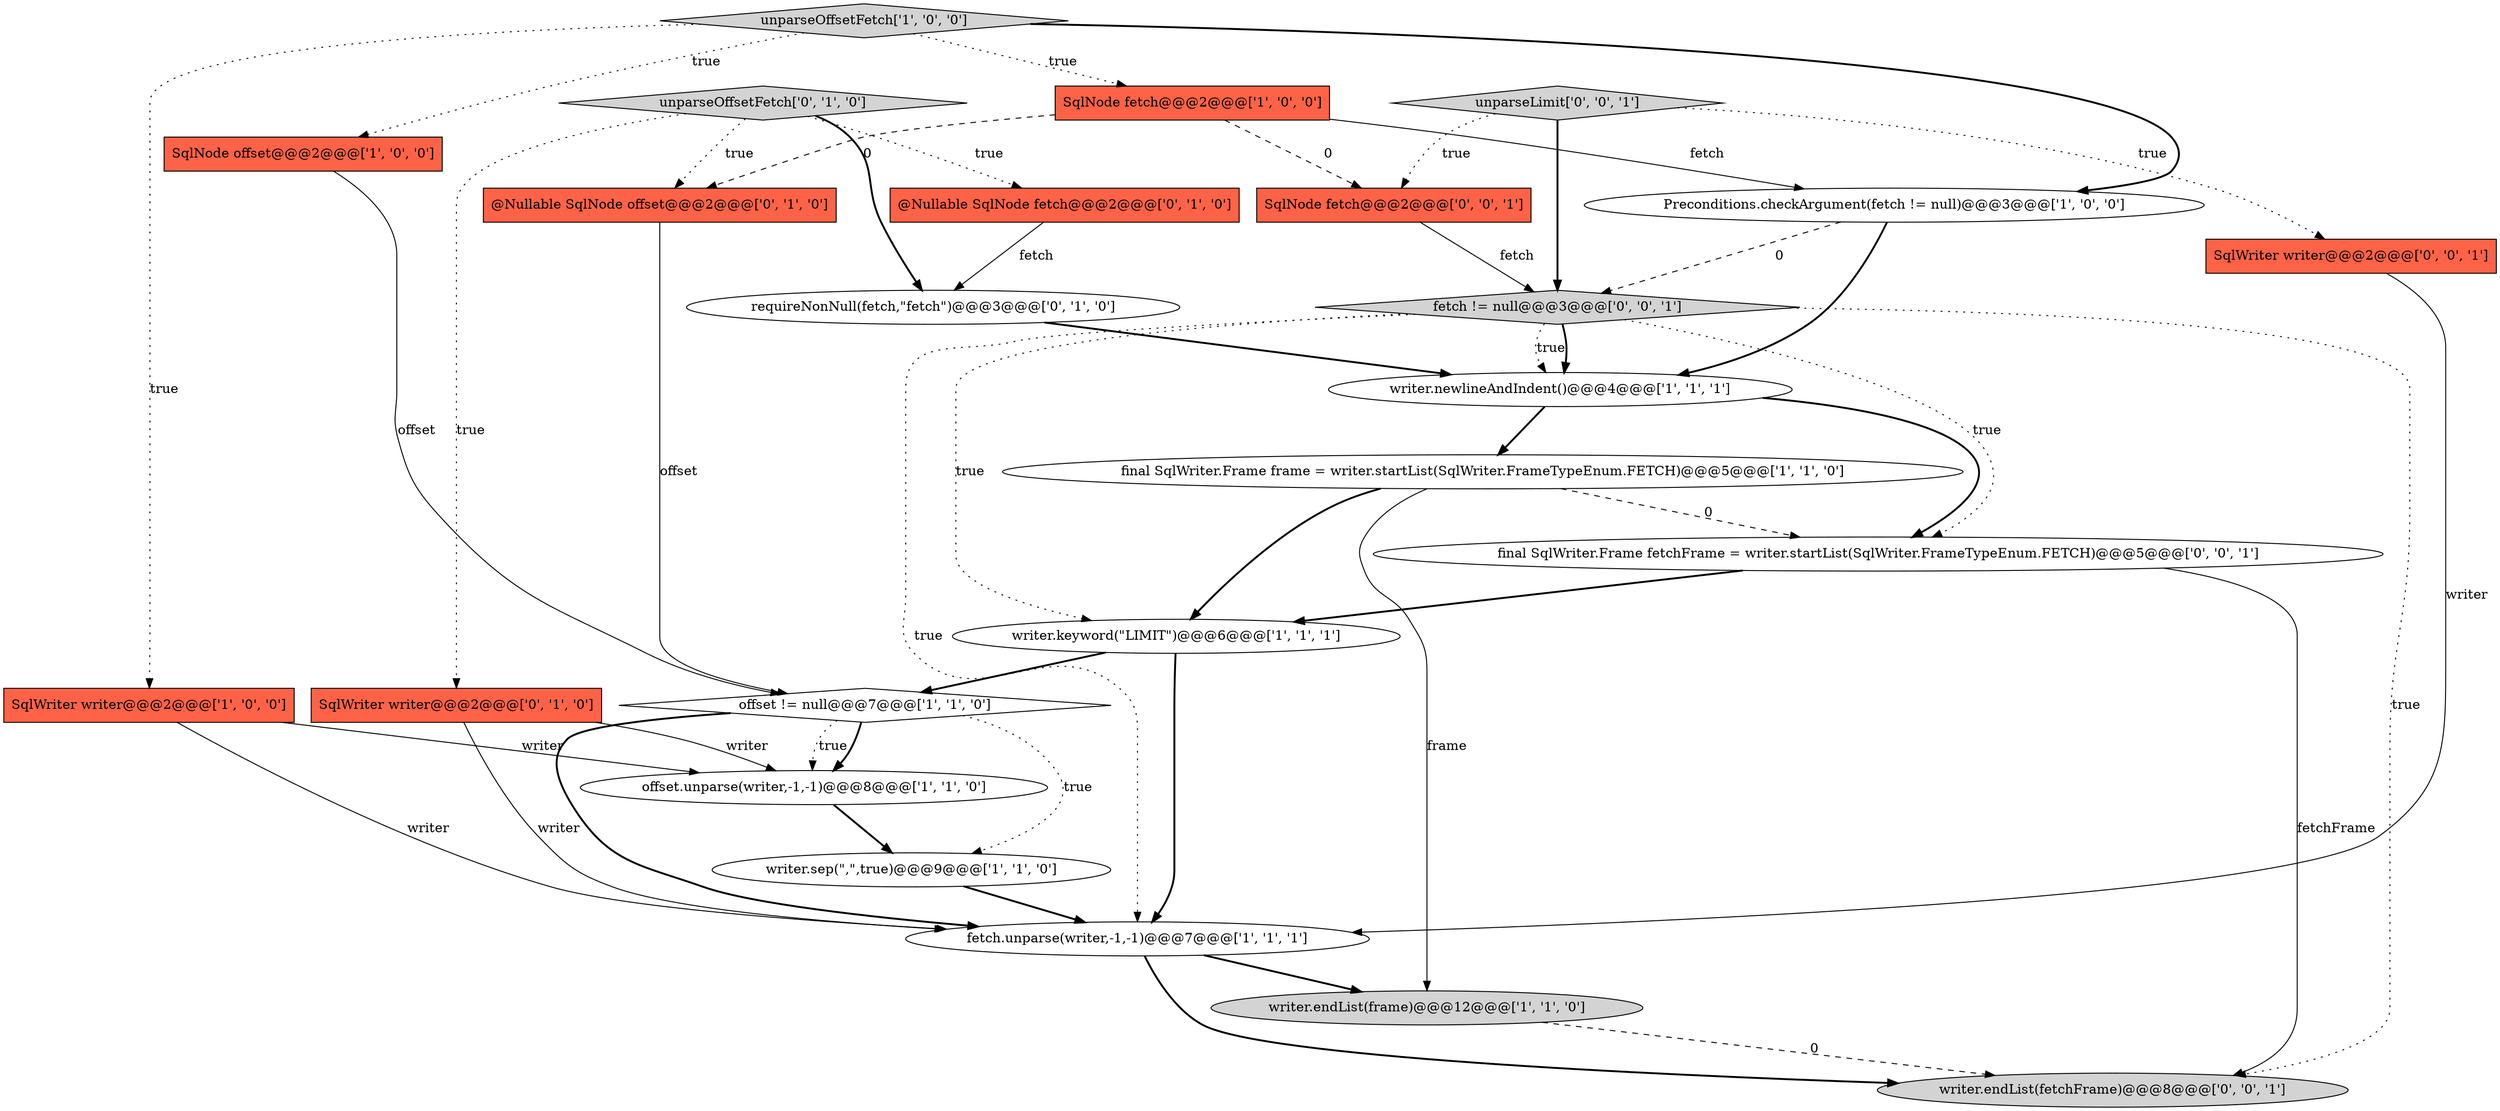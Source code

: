 digraph {
13 [style = filled, label = "@Nullable SqlNode fetch@@@2@@@['0', '1', '0']", fillcolor = tomato, shape = box image = "AAA0AAABBB2BBB"];
14 [style = filled, label = "SqlWriter writer@@@2@@@['0', '1', '0']", fillcolor = tomato, shape = box image = "AAA0AAABBB2BBB"];
10 [style = filled, label = "writer.keyword(\"LIMIT\")@@@6@@@['1', '1', '1']", fillcolor = white, shape = ellipse image = "AAA0AAABBB1BBB"];
1 [style = filled, label = "offset != null@@@7@@@['1', '1', '0']", fillcolor = white, shape = diamond image = "AAA0AAABBB1BBB"];
22 [style = filled, label = "SqlNode fetch@@@2@@@['0', '0', '1']", fillcolor = tomato, shape = box image = "AAA0AAABBB3BBB"];
17 [style = filled, label = "requireNonNull(fetch,\"fetch\")@@@3@@@['0', '1', '0']", fillcolor = white, shape = ellipse image = "AAA0AAABBB2BBB"];
3 [style = filled, label = "SqlWriter writer@@@2@@@['1', '0', '0']", fillcolor = tomato, shape = box image = "AAA0AAABBB1BBB"];
5 [style = filled, label = "final SqlWriter.Frame frame = writer.startList(SqlWriter.FrameTypeEnum.FETCH)@@@5@@@['1', '1', '0']", fillcolor = white, shape = ellipse image = "AAA0AAABBB1BBB"];
19 [style = filled, label = "fetch != null@@@3@@@['0', '0', '1']", fillcolor = lightgray, shape = diamond image = "AAA0AAABBB3BBB"];
20 [style = filled, label = "writer.endList(fetchFrame)@@@8@@@['0', '0', '1']", fillcolor = lightgray, shape = ellipse image = "AAA0AAABBB3BBB"];
18 [style = filled, label = "SqlWriter writer@@@2@@@['0', '0', '1']", fillcolor = tomato, shape = box image = "AAA0AAABBB3BBB"];
0 [style = filled, label = "SqlNode offset@@@2@@@['1', '0', '0']", fillcolor = tomato, shape = box image = "AAA0AAABBB1BBB"];
6 [style = filled, label = "SqlNode fetch@@@2@@@['1', '0', '0']", fillcolor = tomato, shape = box image = "AAA1AAABBB1BBB"];
4 [style = filled, label = "writer.endList(frame)@@@12@@@['1', '1', '0']", fillcolor = lightgray, shape = ellipse image = "AAA0AAABBB1BBB"];
23 [style = filled, label = "final SqlWriter.Frame fetchFrame = writer.startList(SqlWriter.FrameTypeEnum.FETCH)@@@5@@@['0', '0', '1']", fillcolor = white, shape = ellipse image = "AAA0AAABBB3BBB"];
8 [style = filled, label = "fetch.unparse(writer,-1,-1)@@@7@@@['1', '1', '1']", fillcolor = white, shape = ellipse image = "AAA0AAABBB1BBB"];
2 [style = filled, label = "writer.newlineAndIndent()@@@4@@@['1', '1', '1']", fillcolor = white, shape = ellipse image = "AAA0AAABBB1BBB"];
16 [style = filled, label = "@Nullable SqlNode offset@@@2@@@['0', '1', '0']", fillcolor = tomato, shape = box image = "AAA1AAABBB2BBB"];
12 [style = filled, label = "offset.unparse(writer,-1,-1)@@@8@@@['1', '1', '0']", fillcolor = white, shape = ellipse image = "AAA0AAABBB1BBB"];
15 [style = filled, label = "unparseOffsetFetch['0', '1', '0']", fillcolor = lightgray, shape = diamond image = "AAA0AAABBB2BBB"];
11 [style = filled, label = "writer.sep(\",\",true)@@@9@@@['1', '1', '0']", fillcolor = white, shape = ellipse image = "AAA0AAABBB1BBB"];
9 [style = filled, label = "unparseOffsetFetch['1', '0', '0']", fillcolor = lightgray, shape = diamond image = "AAA0AAABBB1BBB"];
7 [style = filled, label = "Preconditions.checkArgument(fetch != null)@@@3@@@['1', '0', '0']", fillcolor = white, shape = ellipse image = "AAA0AAABBB1BBB"];
21 [style = filled, label = "unparseLimit['0', '0', '1']", fillcolor = lightgray, shape = diamond image = "AAA0AAABBB3BBB"];
19->10 [style = dotted, label="true"];
5->10 [style = bold, label=""];
9->0 [style = dotted, label="true"];
1->8 [style = bold, label=""];
21->19 [style = bold, label=""];
6->7 [style = solid, label="fetch"];
21->18 [style = dotted, label="true"];
19->2 [style = dotted, label="true"];
5->23 [style = dashed, label="0"];
19->20 [style = dotted, label="true"];
1->11 [style = dotted, label="true"];
12->11 [style = bold, label=""];
19->23 [style = dotted, label="true"];
14->12 [style = solid, label="writer"];
23->20 [style = solid, label="fetchFrame"];
21->22 [style = dotted, label="true"];
19->2 [style = bold, label=""];
13->17 [style = solid, label="fetch"];
15->14 [style = dotted, label="true"];
9->7 [style = bold, label=""];
9->6 [style = dotted, label="true"];
15->16 [style = dotted, label="true"];
19->8 [style = dotted, label="true"];
6->22 [style = dashed, label="0"];
15->13 [style = dotted, label="true"];
14->8 [style = solid, label="writer"];
18->8 [style = solid, label="writer"];
2->23 [style = bold, label=""];
0->1 [style = solid, label="offset"];
15->17 [style = bold, label=""];
6->16 [style = dashed, label="0"];
8->20 [style = bold, label=""];
17->2 [style = bold, label=""];
3->8 [style = solid, label="writer"];
10->8 [style = bold, label=""];
16->1 [style = solid, label="offset"];
7->19 [style = dashed, label="0"];
4->20 [style = dashed, label="0"];
7->2 [style = bold, label=""];
1->12 [style = dotted, label="true"];
1->12 [style = bold, label=""];
23->10 [style = bold, label=""];
11->8 [style = bold, label=""];
5->4 [style = solid, label="frame"];
3->12 [style = solid, label="writer"];
8->4 [style = bold, label=""];
10->1 [style = bold, label=""];
22->19 [style = solid, label="fetch"];
9->3 [style = dotted, label="true"];
2->5 [style = bold, label=""];
}
